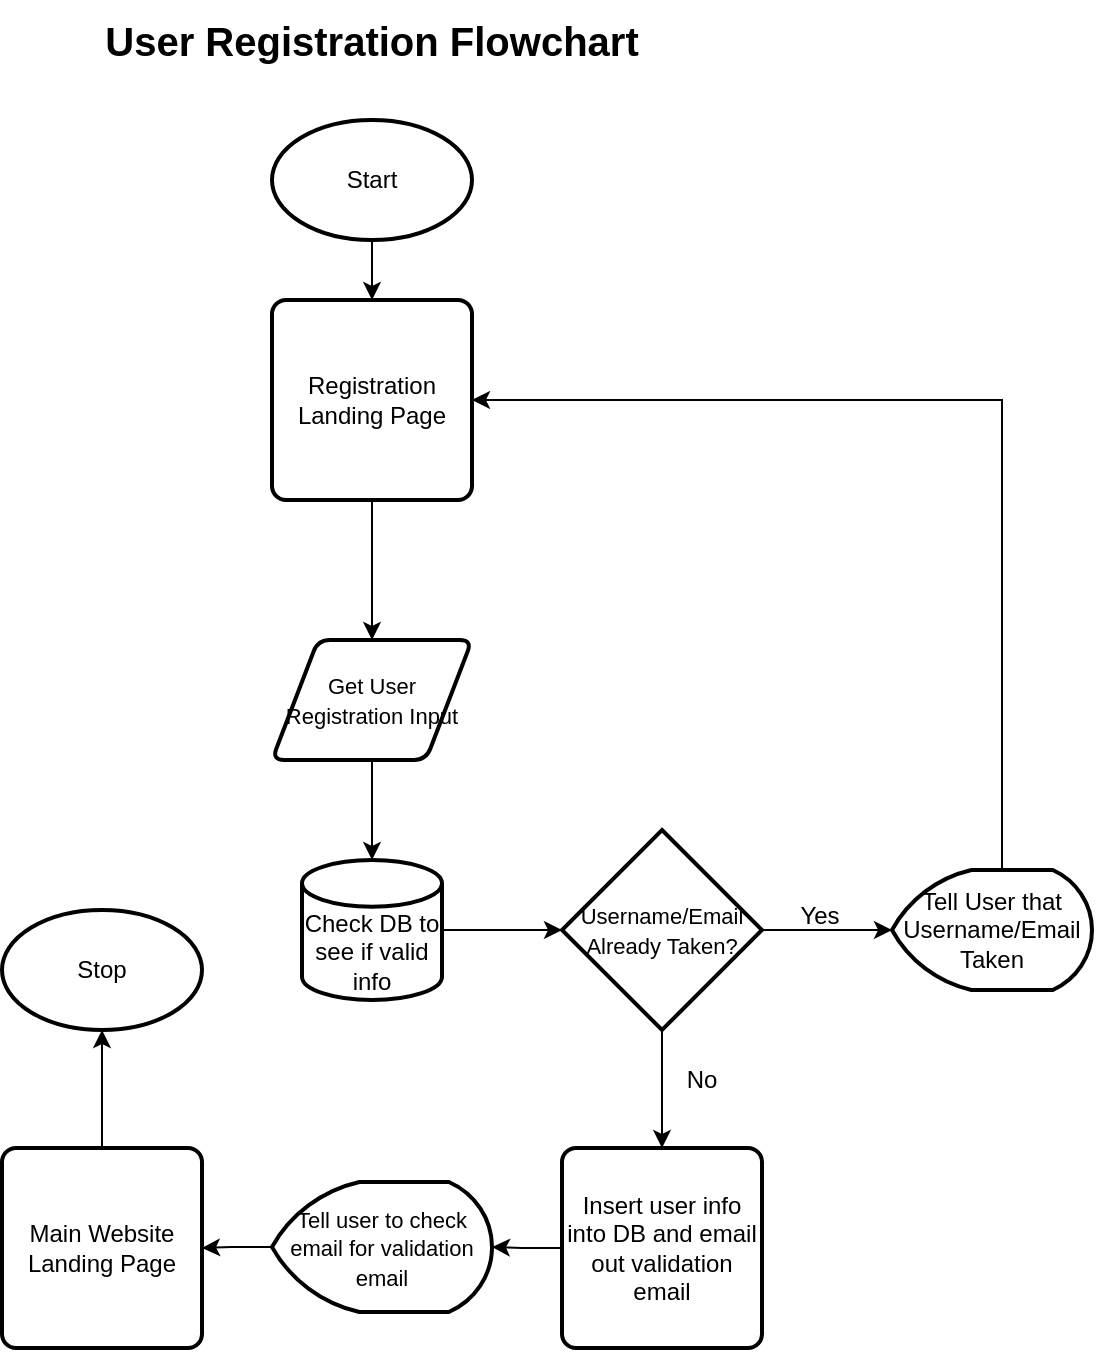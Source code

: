 <mxfile version="12.4.2" type="device" pages="1"><diagram id="NaPa_QPszAyfbZHxFSmE" name="Page-1"><mxGraphModel dx="1422" dy="822" grid="1" gridSize="10" guides="1" tooltips="1" connect="1" arrows="1" fold="1" page="1" pageScale="1" pageWidth="850" pageHeight="1100" math="0" shadow="0"><root><mxCell id="0"/><mxCell id="1" parent="0"/><mxCell id="PZJu_wcHtoat3k1L0i6V-10" style="edgeStyle=orthogonalEdgeStyle;rounded=0;orthogonalLoop=1;jettySize=auto;html=1;entryX=0.5;entryY=0;entryDx=0;entryDy=0;entryPerimeter=0;" parent="1" source="PZJu_wcHtoat3k1L0i6V-5" target="PZJu_wcHtoat3k1L0i6V-7" edge="1"><mxGeometry relative="1" as="geometry"/></mxCell><mxCell id="PZJu_wcHtoat3k1L0i6V-5" value="&lt;font style=&quot;font-size: 11px&quot;&gt;Get User Registration Input&lt;/font&gt;" style="shape=parallelogram;html=1;strokeWidth=2;perimeter=parallelogramPerimeter;whiteSpace=wrap;rounded=1;arcSize=12;size=0.23;" parent="1" vertex="1"><mxGeometry x="375" y="340" width="100" height="60" as="geometry"/></mxCell><mxCell id="PZJu_wcHtoat3k1L0i6V-15" style="edgeStyle=orthogonalEdgeStyle;rounded=0;orthogonalLoop=1;jettySize=auto;html=1;entryX=0;entryY=0.5;entryDx=0;entryDy=0;entryPerimeter=0;" parent="1" source="PZJu_wcHtoat3k1L0i6V-7" target="PZJu_wcHtoat3k1L0i6V-14" edge="1"><mxGeometry relative="1" as="geometry"/></mxCell><mxCell id="PZJu_wcHtoat3k1L0i6V-7" value="Check DB to see if valid info" style="strokeWidth=2;html=1;shape=mxgraph.flowchart.database;whiteSpace=wrap;verticalAlign=bottom;" parent="1" vertex="1"><mxGeometry x="390" y="450" width="70" height="70" as="geometry"/></mxCell><mxCell id="PZJu_wcHtoat3k1L0i6V-13" style="edgeStyle=orthogonalEdgeStyle;rounded=0;orthogonalLoop=1;jettySize=auto;html=1;entryX=0.5;entryY=0;entryDx=0;entryDy=0;" parent="1" source="PZJu_wcHtoat3k1L0i6V-11" target="PZJu_wcHtoat3k1L0i6V-5" edge="1"><mxGeometry relative="1" as="geometry"/></mxCell><mxCell id="PZJu_wcHtoat3k1L0i6V-11" value="Registration Landing Page" style="rounded=1;whiteSpace=wrap;html=1;absoluteArcSize=1;arcSize=14;strokeWidth=2;" parent="1" vertex="1"><mxGeometry x="375" y="170" width="100" height="100" as="geometry"/></mxCell><mxCell id="PZJu_wcHtoat3k1L0i6V-17" style="edgeStyle=orthogonalEdgeStyle;rounded=0;orthogonalLoop=1;jettySize=auto;html=1;" parent="1" source="PZJu_wcHtoat3k1L0i6V-14" target="PZJu_wcHtoat3k1L0i6V-16" edge="1"><mxGeometry relative="1" as="geometry"/></mxCell><mxCell id="PZJu_wcHtoat3k1L0i6V-23" style="edgeStyle=orthogonalEdgeStyle;rounded=0;orthogonalLoop=1;jettySize=auto;html=1;" parent="1" source="PZJu_wcHtoat3k1L0i6V-14" target="PZJu_wcHtoat3k1L0i6V-21" edge="1"><mxGeometry relative="1" as="geometry"/></mxCell><mxCell id="PZJu_wcHtoat3k1L0i6V-14" value="&lt;font style=&quot;font-size: 11px&quot;&gt;Username/Email Already Taken?&lt;/font&gt;" style="strokeWidth=2;html=1;shape=mxgraph.flowchart.decision;whiteSpace=wrap;" parent="1" vertex="1"><mxGeometry x="520" y="435" width="100" height="100" as="geometry"/></mxCell><mxCell id="PZJu_wcHtoat3k1L0i6V-18" style="edgeStyle=orthogonalEdgeStyle;rounded=0;orthogonalLoop=1;jettySize=auto;html=1;entryX=1;entryY=0.5;entryDx=0;entryDy=0;" parent="1" source="PZJu_wcHtoat3k1L0i6V-16" target="PZJu_wcHtoat3k1L0i6V-11" edge="1"><mxGeometry relative="1" as="geometry"><Array as="points"><mxPoint x="740" y="220"/></Array></mxGeometry></mxCell><mxCell id="PZJu_wcHtoat3k1L0i6V-16" value="Tell User that Username/Email Taken" style="strokeWidth=2;html=1;shape=mxgraph.flowchart.display;whiteSpace=wrap;" parent="1" vertex="1"><mxGeometry x="685" y="455" width="100" height="60" as="geometry"/></mxCell><mxCell id="PZJu_wcHtoat3k1L0i6V-20" value="Yes" style="text;html=1;strokeColor=none;fillColor=none;align=center;verticalAlign=middle;whiteSpace=wrap;rounded=0;" parent="1" vertex="1"><mxGeometry x="629" y="468" width="40" height="20" as="geometry"/></mxCell><mxCell id="PZJu_wcHtoat3k1L0i6V-27" style="edgeStyle=orthogonalEdgeStyle;rounded=0;orthogonalLoop=1;jettySize=auto;html=1;entryX=1;entryY=0.5;entryDx=0;entryDy=0;entryPerimeter=0;" parent="1" source="PZJu_wcHtoat3k1L0i6V-21" target="PZJu_wcHtoat3k1L0i6V-26" edge="1"><mxGeometry relative="1" as="geometry"/></mxCell><mxCell id="PZJu_wcHtoat3k1L0i6V-21" value="Insert user info into DB and email out&amp;nbsp;validation email" style="rounded=1;whiteSpace=wrap;html=1;absoluteArcSize=1;arcSize=14;strokeWidth=2;" parent="1" vertex="1"><mxGeometry x="520" y="594" width="100" height="100" as="geometry"/></mxCell><mxCell id="PZJu_wcHtoat3k1L0i6V-25" value="No" style="text;html=1;strokeColor=none;fillColor=none;align=center;verticalAlign=middle;whiteSpace=wrap;rounded=0;" parent="1" vertex="1"><mxGeometry x="570" y="550" width="40" height="20" as="geometry"/></mxCell><mxCell id="PZJu_wcHtoat3k1L0i6V-29" style="edgeStyle=orthogonalEdgeStyle;rounded=0;orthogonalLoop=1;jettySize=auto;html=1;entryX=1;entryY=0.5;entryDx=0;entryDy=0;" parent="1" source="PZJu_wcHtoat3k1L0i6V-26" target="PZJu_wcHtoat3k1L0i6V-28" edge="1"><mxGeometry relative="1" as="geometry"/></mxCell><mxCell id="PZJu_wcHtoat3k1L0i6V-26" value="&lt;font style=&quot;font-size: 11px&quot;&gt;Tell user to check email for&amp;nbsp;validation email&lt;/font&gt;" style="strokeWidth=2;html=1;shape=mxgraph.flowchart.display;whiteSpace=wrap;" parent="1" vertex="1"><mxGeometry x="375" y="611" width="110" height="65" as="geometry"/></mxCell><mxCell id="BNcbidQNU9ZTzDI2dR0o-5" style="edgeStyle=orthogonalEdgeStyle;rounded=0;orthogonalLoop=1;jettySize=auto;html=1;entryX=0.5;entryY=1;entryDx=0;entryDy=0;entryPerimeter=0;" edge="1" parent="1" source="PZJu_wcHtoat3k1L0i6V-28" target="BNcbidQNU9ZTzDI2dR0o-1"><mxGeometry relative="1" as="geometry"/></mxCell><mxCell id="PZJu_wcHtoat3k1L0i6V-28" value="Main Website Landing Page" style="rounded=1;whiteSpace=wrap;html=1;absoluteArcSize=1;arcSize=14;strokeWidth=2;" parent="1" vertex="1"><mxGeometry x="240" y="594" width="100" height="100" as="geometry"/></mxCell><mxCell id="d3XIUJQJswt3OnQzuBdO-1" value="User Registration Flowchart" style="text;html=1;strokeColor=none;fillColor=none;align=center;verticalAlign=middle;whiteSpace=wrap;rounded=0;fontSize=20;fontStyle=1" parent="1" vertex="1"><mxGeometry x="265" y="20" width="320" height="40" as="geometry"/></mxCell><mxCell id="BNcbidQNU9ZTzDI2dR0o-1" value="Stop" style="strokeWidth=2;html=1;shape=mxgraph.flowchart.start_1;whiteSpace=wrap;" vertex="1" parent="1"><mxGeometry x="240" y="475" width="100" height="60" as="geometry"/></mxCell><mxCell id="BNcbidQNU9ZTzDI2dR0o-4" style="edgeStyle=orthogonalEdgeStyle;rounded=0;orthogonalLoop=1;jettySize=auto;html=1;entryX=0.5;entryY=0;entryDx=0;entryDy=0;" edge="1" parent="1" source="BNcbidQNU9ZTzDI2dR0o-3" target="PZJu_wcHtoat3k1L0i6V-11"><mxGeometry relative="1" as="geometry"/></mxCell><mxCell id="BNcbidQNU9ZTzDI2dR0o-3" value="Start" style="strokeWidth=2;html=1;shape=mxgraph.flowchart.start_1;whiteSpace=wrap;" vertex="1" parent="1"><mxGeometry x="375" y="80" width="100" height="60" as="geometry"/></mxCell></root></mxGraphModel></diagram></mxfile>